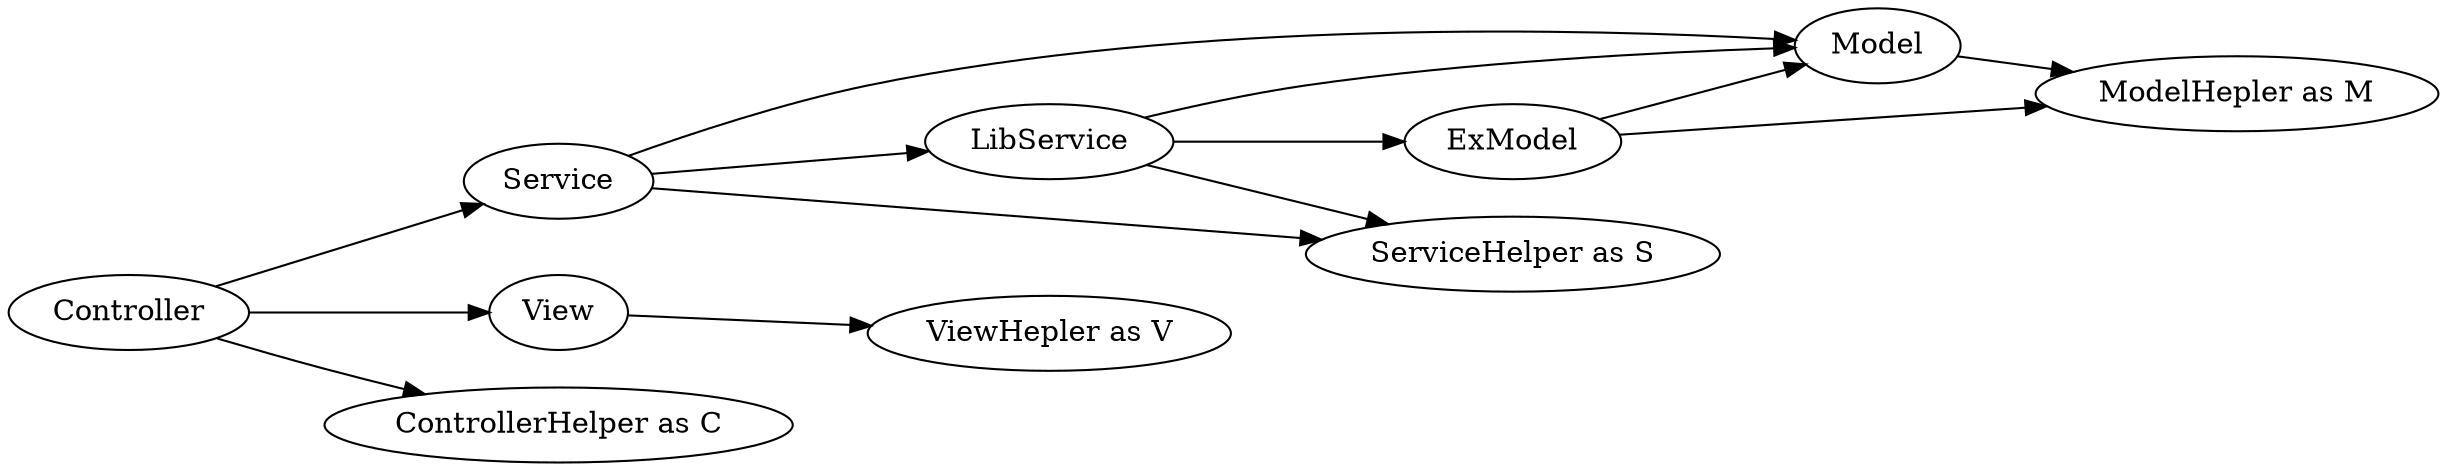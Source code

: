 digraph G{
/* This is a graphviz file */
graph [rankdir = "LR"];

    Controller -> Service -> Model;
    
    Service -> LibService;
    LibService->ExModel;
    ExModel -> Model;
    LibService->Model;
    Controller -> View;

    Controller ->ControllerHelper;

    Service ->ServiceHelper;
    LibService ->ServiceHelper;

    Model ->ModelHepler;
    ExModel ->ModelHepler;
    View -> ViewHepler;
    ControllerHelper [label="ControllerHelper as C"];
    ServiceHelper [label="ServiceHelper as S"];
    ModelHepler [label="ModelHepler as M"];
    ViewHepler [label="ViewHepler as V"];

}
